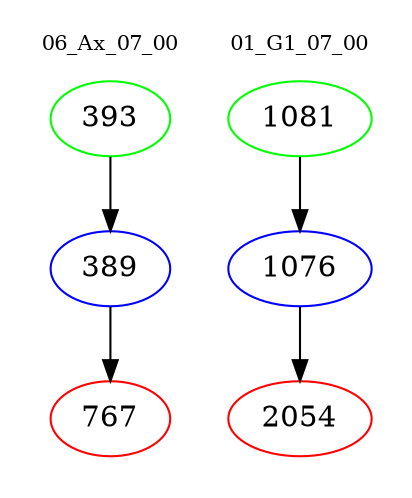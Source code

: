 digraph{
subgraph cluster_0 {
color = white
label = "06_Ax_07_00";
fontsize=10;
T0_393 [label="393", color="green"]
T0_393 -> T0_389 [color="black"]
T0_389 [label="389", color="blue"]
T0_389 -> T0_767 [color="black"]
T0_767 [label="767", color="red"]
}
subgraph cluster_1 {
color = white
label = "01_G1_07_00";
fontsize=10;
T1_1081 [label="1081", color="green"]
T1_1081 -> T1_1076 [color="black"]
T1_1076 [label="1076", color="blue"]
T1_1076 -> T1_2054 [color="black"]
T1_2054 [label="2054", color="red"]
}
}
